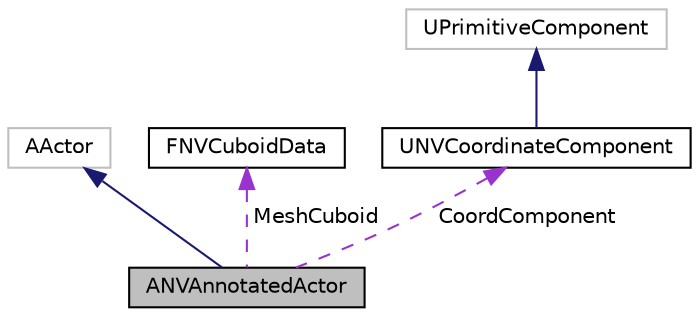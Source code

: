 digraph "ANVAnnotatedActor"
{
  edge [fontname="Helvetica",fontsize="10",labelfontname="Helvetica",labelfontsize="10"];
  node [fontname="Helvetica",fontsize="10",shape=record];
  Node1 [label="ANVAnnotatedActor",height=0.2,width=0.4,color="black", fillcolor="grey75", style="filled", fontcolor="black"];
  Node2 -> Node1 [dir="back",color="midnightblue",fontsize="10",style="solid",fontname="Helvetica"];
  Node2 [label="AActor",height=0.2,width=0.4,color="grey75", fillcolor="white", style="filled"];
  Node3 -> Node1 [dir="back",color="darkorchid3",fontsize="10",style="dashed",label=" MeshCuboid" ,fontname="Helvetica"];
  Node3 [label="FNVCuboidData",height=0.2,width=0.4,color="black", fillcolor="white", style="filled",URL="$struct_f_n_v_cuboid_data.html"];
  Node4 -> Node1 [dir="back",color="darkorchid3",fontsize="10",style="dashed",label=" CoordComponent" ,fontname="Helvetica"];
  Node4 [label="UNVCoordinateComponent",height=0.2,width=0.4,color="black", fillcolor="white", style="filled",URL="$class_u_n_v_coordinate_component.html"];
  Node5 -> Node4 [dir="back",color="midnightblue",fontsize="10",style="solid",fontname="Helvetica"];
  Node5 [label="UPrimitiveComponent",height=0.2,width=0.4,color="grey75", fillcolor="white", style="filled"];
}
